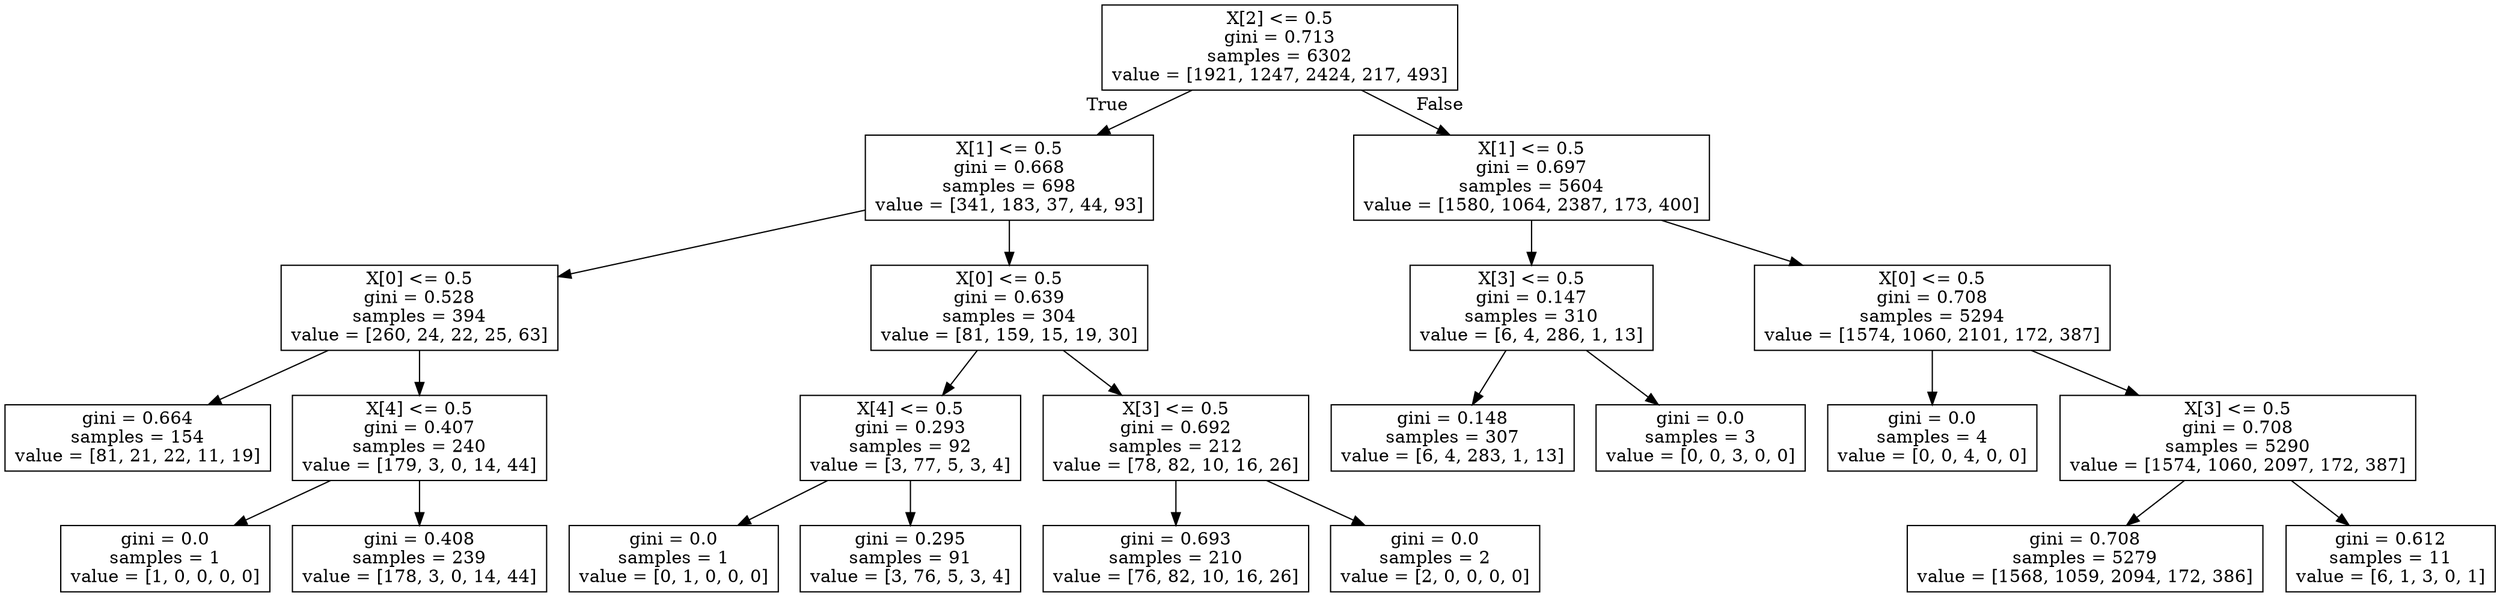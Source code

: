 digraph Tree {
node [shape=box] ;
0 [label="X[2] <= 0.5\ngini = 0.713\nsamples = 6302\nvalue = [1921, 1247, 2424, 217, 493]"] ;
1 [label="X[1] <= 0.5\ngini = 0.668\nsamples = 698\nvalue = [341, 183, 37, 44, 93]"] ;
0 -> 1 [labeldistance=2.5, labelangle=45, headlabel="True"] ;
2 [label="X[0] <= 0.5\ngini = 0.528\nsamples = 394\nvalue = [260, 24, 22, 25, 63]"] ;
1 -> 2 ;
3 [label="gini = 0.664\nsamples = 154\nvalue = [81, 21, 22, 11, 19]"] ;
2 -> 3 ;
4 [label="X[4] <= 0.5\ngini = 0.407\nsamples = 240\nvalue = [179, 3, 0, 14, 44]"] ;
2 -> 4 ;
5 [label="gini = 0.0\nsamples = 1\nvalue = [1, 0, 0, 0, 0]"] ;
4 -> 5 ;
6 [label="gini = 0.408\nsamples = 239\nvalue = [178, 3, 0, 14, 44]"] ;
4 -> 6 ;
7 [label="X[0] <= 0.5\ngini = 0.639\nsamples = 304\nvalue = [81, 159, 15, 19, 30]"] ;
1 -> 7 ;
8 [label="X[4] <= 0.5\ngini = 0.293\nsamples = 92\nvalue = [3, 77, 5, 3, 4]"] ;
7 -> 8 ;
9 [label="gini = 0.0\nsamples = 1\nvalue = [0, 1, 0, 0, 0]"] ;
8 -> 9 ;
10 [label="gini = 0.295\nsamples = 91\nvalue = [3, 76, 5, 3, 4]"] ;
8 -> 10 ;
11 [label="X[3] <= 0.5\ngini = 0.692\nsamples = 212\nvalue = [78, 82, 10, 16, 26]"] ;
7 -> 11 ;
12 [label="gini = 0.693\nsamples = 210\nvalue = [76, 82, 10, 16, 26]"] ;
11 -> 12 ;
13 [label="gini = 0.0\nsamples = 2\nvalue = [2, 0, 0, 0, 0]"] ;
11 -> 13 ;
14 [label="X[1] <= 0.5\ngini = 0.697\nsamples = 5604\nvalue = [1580, 1064, 2387, 173, 400]"] ;
0 -> 14 [labeldistance=2.5, labelangle=-45, headlabel="False"] ;
15 [label="X[3] <= 0.5\ngini = 0.147\nsamples = 310\nvalue = [6, 4, 286, 1, 13]"] ;
14 -> 15 ;
16 [label="gini = 0.148\nsamples = 307\nvalue = [6, 4, 283, 1, 13]"] ;
15 -> 16 ;
17 [label="gini = 0.0\nsamples = 3\nvalue = [0, 0, 3, 0, 0]"] ;
15 -> 17 ;
18 [label="X[0] <= 0.5\ngini = 0.708\nsamples = 5294\nvalue = [1574, 1060, 2101, 172, 387]"] ;
14 -> 18 ;
19 [label="gini = 0.0\nsamples = 4\nvalue = [0, 0, 4, 0, 0]"] ;
18 -> 19 ;
20 [label="X[3] <= 0.5\ngini = 0.708\nsamples = 5290\nvalue = [1574, 1060, 2097, 172, 387]"] ;
18 -> 20 ;
21 [label="gini = 0.708\nsamples = 5279\nvalue = [1568, 1059, 2094, 172, 386]"] ;
20 -> 21 ;
22 [label="gini = 0.612\nsamples = 11\nvalue = [6, 1, 3, 0, 1]"] ;
20 -> 22 ;
}